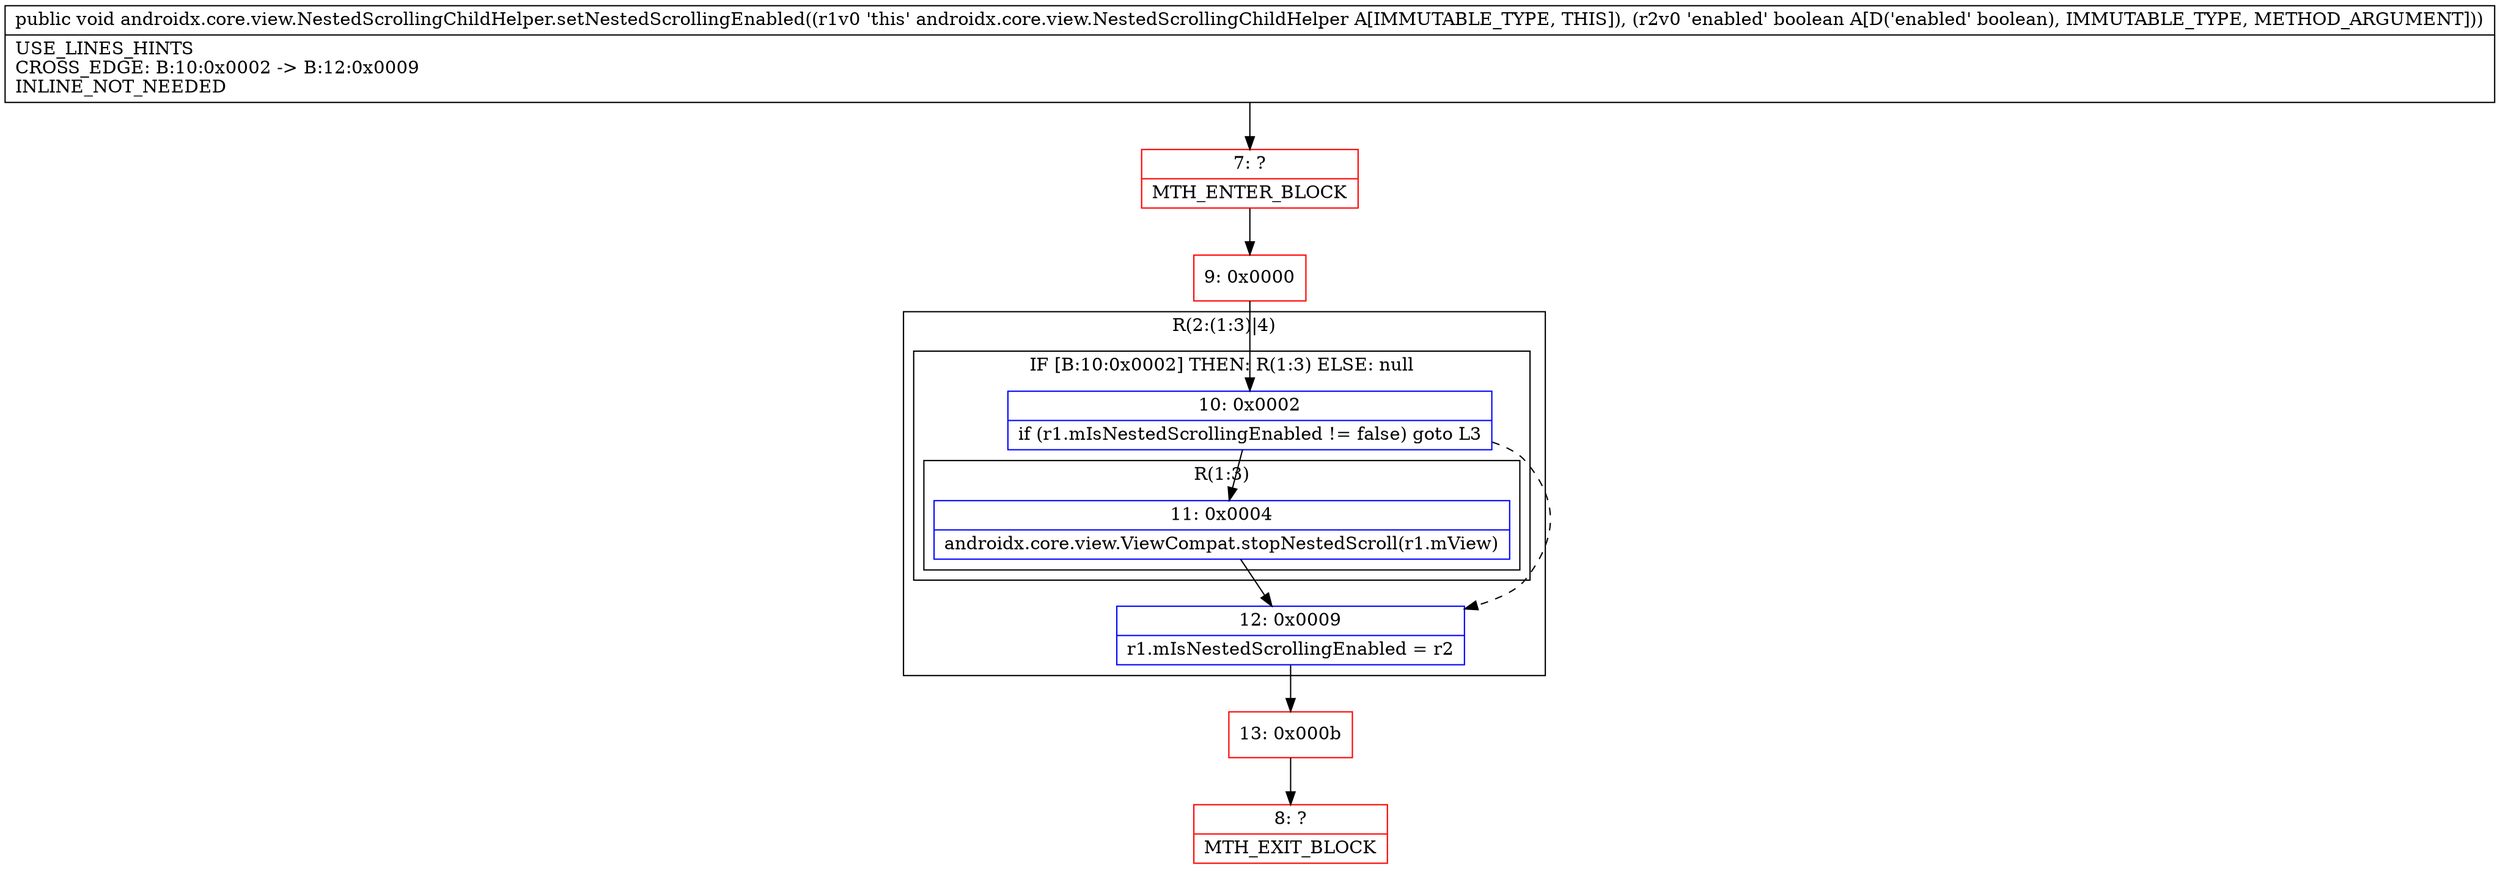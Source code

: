 digraph "CFG forandroidx.core.view.NestedScrollingChildHelper.setNestedScrollingEnabled(Z)V" {
subgraph cluster_Region_1920058405 {
label = "R(2:(1:3)|4)";
node [shape=record,color=blue];
subgraph cluster_IfRegion_181403701 {
label = "IF [B:10:0x0002] THEN: R(1:3) ELSE: null";
node [shape=record,color=blue];
Node_10 [shape=record,label="{10\:\ 0x0002|if (r1.mIsNestedScrollingEnabled != false) goto L3\l}"];
subgraph cluster_Region_1556761858 {
label = "R(1:3)";
node [shape=record,color=blue];
Node_11 [shape=record,label="{11\:\ 0x0004|androidx.core.view.ViewCompat.stopNestedScroll(r1.mView)\l}"];
}
}
Node_12 [shape=record,label="{12\:\ 0x0009|r1.mIsNestedScrollingEnabled = r2\l}"];
}
Node_7 [shape=record,color=red,label="{7\:\ ?|MTH_ENTER_BLOCK\l}"];
Node_9 [shape=record,color=red,label="{9\:\ 0x0000}"];
Node_13 [shape=record,color=red,label="{13\:\ 0x000b}"];
Node_8 [shape=record,color=red,label="{8\:\ ?|MTH_EXIT_BLOCK\l}"];
MethodNode[shape=record,label="{public void androidx.core.view.NestedScrollingChildHelper.setNestedScrollingEnabled((r1v0 'this' androidx.core.view.NestedScrollingChildHelper A[IMMUTABLE_TYPE, THIS]), (r2v0 'enabled' boolean A[D('enabled' boolean), IMMUTABLE_TYPE, METHOD_ARGUMENT]))  | USE_LINES_HINTS\lCROSS_EDGE: B:10:0x0002 \-\> B:12:0x0009\lINLINE_NOT_NEEDED\l}"];
MethodNode -> Node_7;Node_10 -> Node_11;
Node_10 -> Node_12[style=dashed];
Node_11 -> Node_12;
Node_12 -> Node_13;
Node_7 -> Node_9;
Node_9 -> Node_10;
Node_13 -> Node_8;
}

